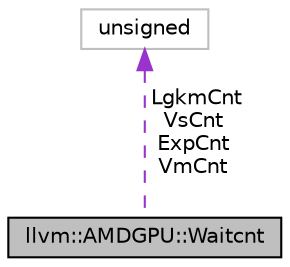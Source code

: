 digraph "llvm::AMDGPU::Waitcnt"
{
 // LATEX_PDF_SIZE
  bgcolor="transparent";
  edge [fontname="Helvetica",fontsize="10",labelfontname="Helvetica",labelfontsize="10"];
  node [fontname="Helvetica",fontsize="10",shape=record];
  Node1 [label="llvm::AMDGPU::Waitcnt",height=0.2,width=0.4,color="black", fillcolor="grey75", style="filled", fontcolor="black",tooltip="Represents the counter values to wait for in an s_waitcnt instruction."];
  Node2 -> Node1 [dir="back",color="darkorchid3",fontsize="10",style="dashed",label=" LgkmCnt\nVsCnt\nExpCnt\nVmCnt" ,fontname="Helvetica"];
  Node2 [label="unsigned",height=0.2,width=0.4,color="grey75",tooltip=" "];
}
